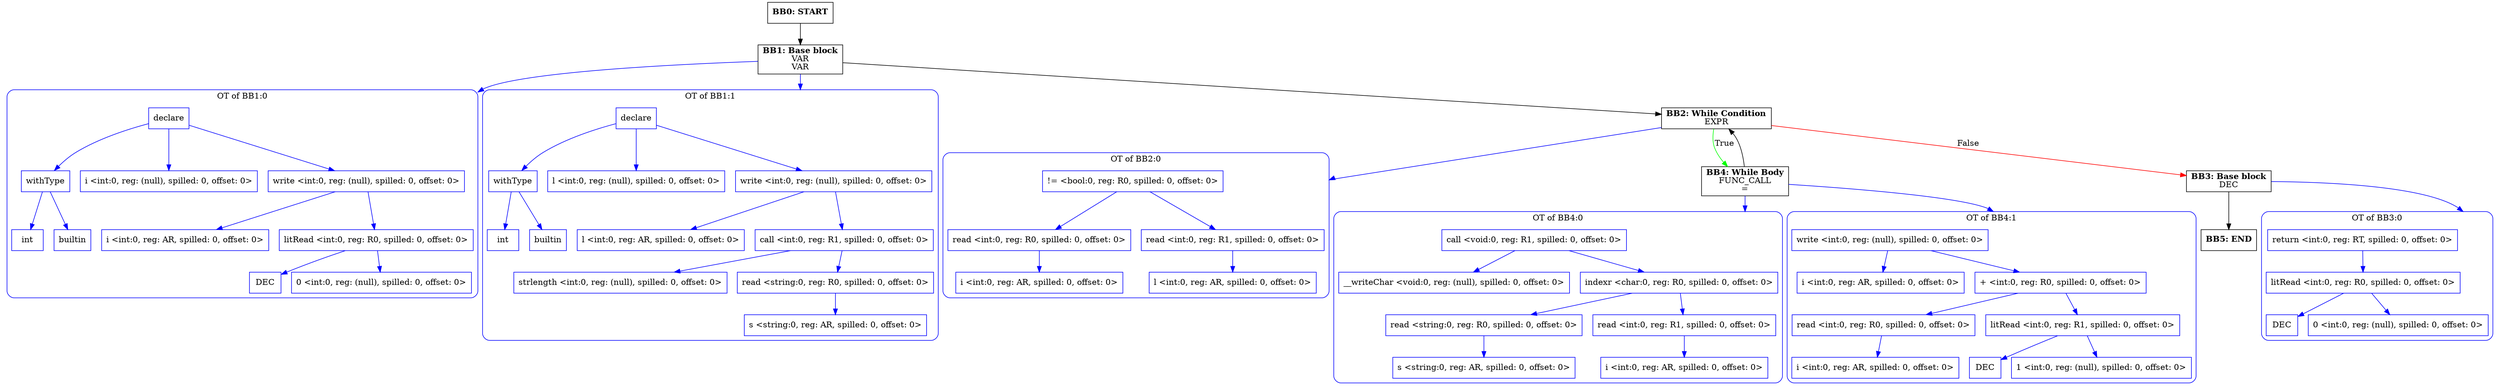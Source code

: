 digraph CFG {
    compound=true;
    graph [splines=true];
    node [shape=rectangle];

    BB5 [label=<<B>BB5: END</B><BR ALIGN="CENTER"/>>];
    BB4 [label=<<B>BB4: While Body</B><BR ALIGN="CENTER"/>FUNC_CALL<BR ALIGN="CENTER"/>=<BR ALIGN="CENTER"/>>];
    subgraph cluster_instruction0 {
        label = "OT of BB4:0";
        style=rounded;
        color=blue;
        entry0 [shape=point, style=invis];
        node0 [label="call <void:0, reg: R1, spilled: 0, offset: 0>", color=blue];
        node1 [label="__writeChar <void:0, reg: (null), spilled: 0, offset: 0>", color=blue];
        node0 -> node1[color=blue];
        node2 [label="indexr <char:0, reg: R0, spilled: 0, offset: 0>", color=blue];
        node3 [label="read <string:0, reg: R0, spilled: 0, offset: 0>", color=blue];
        node4 [label="s <string:0, reg: AR, spilled: 0, offset: 0>", color=blue];
        node3 -> node4[color=blue];
        node2 -> node3[color=blue];
        node5 [label="read <int:0, reg: R1, spilled: 0, offset: 0>", color=blue];
        node6 [label="i <int:0, reg: AR, spilled: 0, offset: 0>", color=blue];
        node5 -> node6[color=blue];
        node2 -> node5[color=blue];
        node0 -> node2[color=blue];
    }
    BB4 -> entry0 [lhead=cluster_instruction0, color=blue];
    subgraph cluster_instruction1 {
        label = "OT of BB4:1";
        style=rounded;
        color=blue;
        entry1 [shape=point, style=invis];
        node7 [label="write <int:0, reg: (null), spilled: 0, offset: 0>", color=blue];
        node8 [label="i <int:0, reg: AR, spilled: 0, offset: 0>", color=blue];
        node7 -> node8[color=blue];
        node9 [label="+ <int:0, reg: R0, spilled: 0, offset: 0>", color=blue];
        node10 [label="read <int:0, reg: R0, spilled: 0, offset: 0>", color=blue];
        node11 [label="i <int:0, reg: AR, spilled: 0, offset: 0>", color=blue];
        node10 -> node11[color=blue];
        node9 -> node10[color=blue];
        node12 [label="litRead <int:0, reg: R1, spilled: 0, offset: 0>", color=blue];
        node13 [label="DEC", color=blue];
        node12 -> node13[color=blue];
        node14 [label="1 <int:0, reg: (null), spilled: 0, offset: 0>", color=blue];
        node12 -> node14[color=blue];
        node9 -> node12[color=blue];
        node7 -> node9[color=blue];
    }
    BB4 -> entry1 [lhead=cluster_instruction1, color=blue];
    BB3 [label=<<B>BB3: Base block</B><BR ALIGN="CENTER"/>DEC<BR ALIGN="CENTER"/>>];
    subgraph cluster_instruction2 {
        label = "OT of BB3:0";
        style=rounded;
        color=blue;
        entry2 [shape=point, style=invis];
        node15 [label="return <int:0, reg: RT, spilled: 0, offset: 0>", color=blue];
        node16 [label="litRead <int:0, reg: R0, spilled: 0, offset: 0>", color=blue];
        node17 [label="DEC", color=blue];
        node16 -> node17[color=blue];
        node18 [label="0 <int:0, reg: (null), spilled: 0, offset: 0>", color=blue];
        node16 -> node18[color=blue];
        node15 -> node16[color=blue];
    }
    BB3 -> entry2 [lhead=cluster_instruction2, color=blue];
    BB2 [label=<<B>BB2: While Condition</B><BR ALIGN="CENTER"/>EXPR<BR ALIGN="CENTER"/>>];
    subgraph cluster_instruction3 {
        label = "OT of BB2:0";
        style=rounded;
        color=blue;
        entry3 [shape=point, style=invis];
        node19 [label="!= <bool:0, reg: R0, spilled: 0, offset: 0>", color=blue];
        node20 [label="read <int:0, reg: R0, spilled: 0, offset: 0>", color=blue];
        node21 [label="i <int:0, reg: AR, spilled: 0, offset: 0>", color=blue];
        node20 -> node21[color=blue];
        node19 -> node20[color=blue];
        node22 [label="read <int:0, reg: R1, spilled: 0, offset: 0>", color=blue];
        node23 [label="l <int:0, reg: AR, spilled: 0, offset: 0>", color=blue];
        node22 -> node23[color=blue];
        node19 -> node22[color=blue];
    }
    BB2 -> entry3 [lhead=cluster_instruction3, color=blue];
    BB1 [label=<<B>BB1: Base block</B><BR ALIGN="CENTER"/>VAR<BR ALIGN="CENTER"/>VAR<BR ALIGN="CENTER"/>>];
    subgraph cluster_instruction4 {
        label = "OT of BB1:0";
        style=rounded;
        color=blue;
        entry4 [shape=point, style=invis];
        node24 [label="declare", color=blue];
        node25 [label="withType", color=blue];
        node26 [label="int", color=blue];
        node25 -> node26[color=blue];
        node27 [label="builtin", color=blue];
        node25 -> node27[color=blue];
        node24 -> node25[color=blue];
        node28 [label="i <int:0, reg: (null), spilled: 0, offset: 0>", color=blue];
        node24 -> node28[color=blue];
        node29 [label="write <int:0, reg: (null), spilled: 0, offset: 0>", color=blue];
        node30 [label="i <int:0, reg: AR, spilled: 0, offset: 0>", color=blue];
        node29 -> node30[color=blue];
        node31 [label="litRead <int:0, reg: R0, spilled: 0, offset: 0>", color=blue];
        node32 [label="DEC", color=blue];
        node31 -> node32[color=blue];
        node33 [label="0 <int:0, reg: (null), spilled: 0, offset: 0>", color=blue];
        node31 -> node33[color=blue];
        node29 -> node31[color=blue];
        node24 -> node29[color=blue];
    }
    BB1 -> entry4 [lhead=cluster_instruction4, color=blue];
    subgraph cluster_instruction5 {
        label = "OT of BB1:1";
        style=rounded;
        color=blue;
        entry5 [shape=point, style=invis];
        node34 [label="declare", color=blue];
        node35 [label="withType", color=blue];
        node36 [label="int", color=blue];
        node35 -> node36[color=blue];
        node37 [label="builtin", color=blue];
        node35 -> node37[color=blue];
        node34 -> node35[color=blue];
        node38 [label="l <int:0, reg: (null), spilled: 0, offset: 0>", color=blue];
        node34 -> node38[color=blue];
        node39 [label="write <int:0, reg: (null), spilled: 0, offset: 0>", color=blue];
        node40 [label="l <int:0, reg: AR, spilled: 0, offset: 0>", color=blue];
        node39 -> node40[color=blue];
        node41 [label="call <int:0, reg: R1, spilled: 0, offset: 0>", color=blue];
        node42 [label="strlength <int:0, reg: (null), spilled: 0, offset: 0>", color=blue];
        node41 -> node42[color=blue];
        node43 [label="read <string:0, reg: R0, spilled: 0, offset: 0>", color=blue];
        node44 [label="s <string:0, reg: AR, spilled: 0, offset: 0>", color=blue];
        node43 -> node44[color=blue];
        node41 -> node43[color=blue];
        node39 -> node41[color=blue];
        node34 -> node39[color=blue];
    }
    BB1 -> entry5 [lhead=cluster_instruction5, color=blue];
    BB0 [label=<<B>BB0: START</B><BR ALIGN="CENTER"/>>];

    BB4 -> BB2;
    BB3 -> BB5;
    BB2 -> BB3 [label="False", color=red];
    BB2 -> BB4 [label="True", color=green];
    BB1 -> BB2;
    BB0 -> BB1;
}
